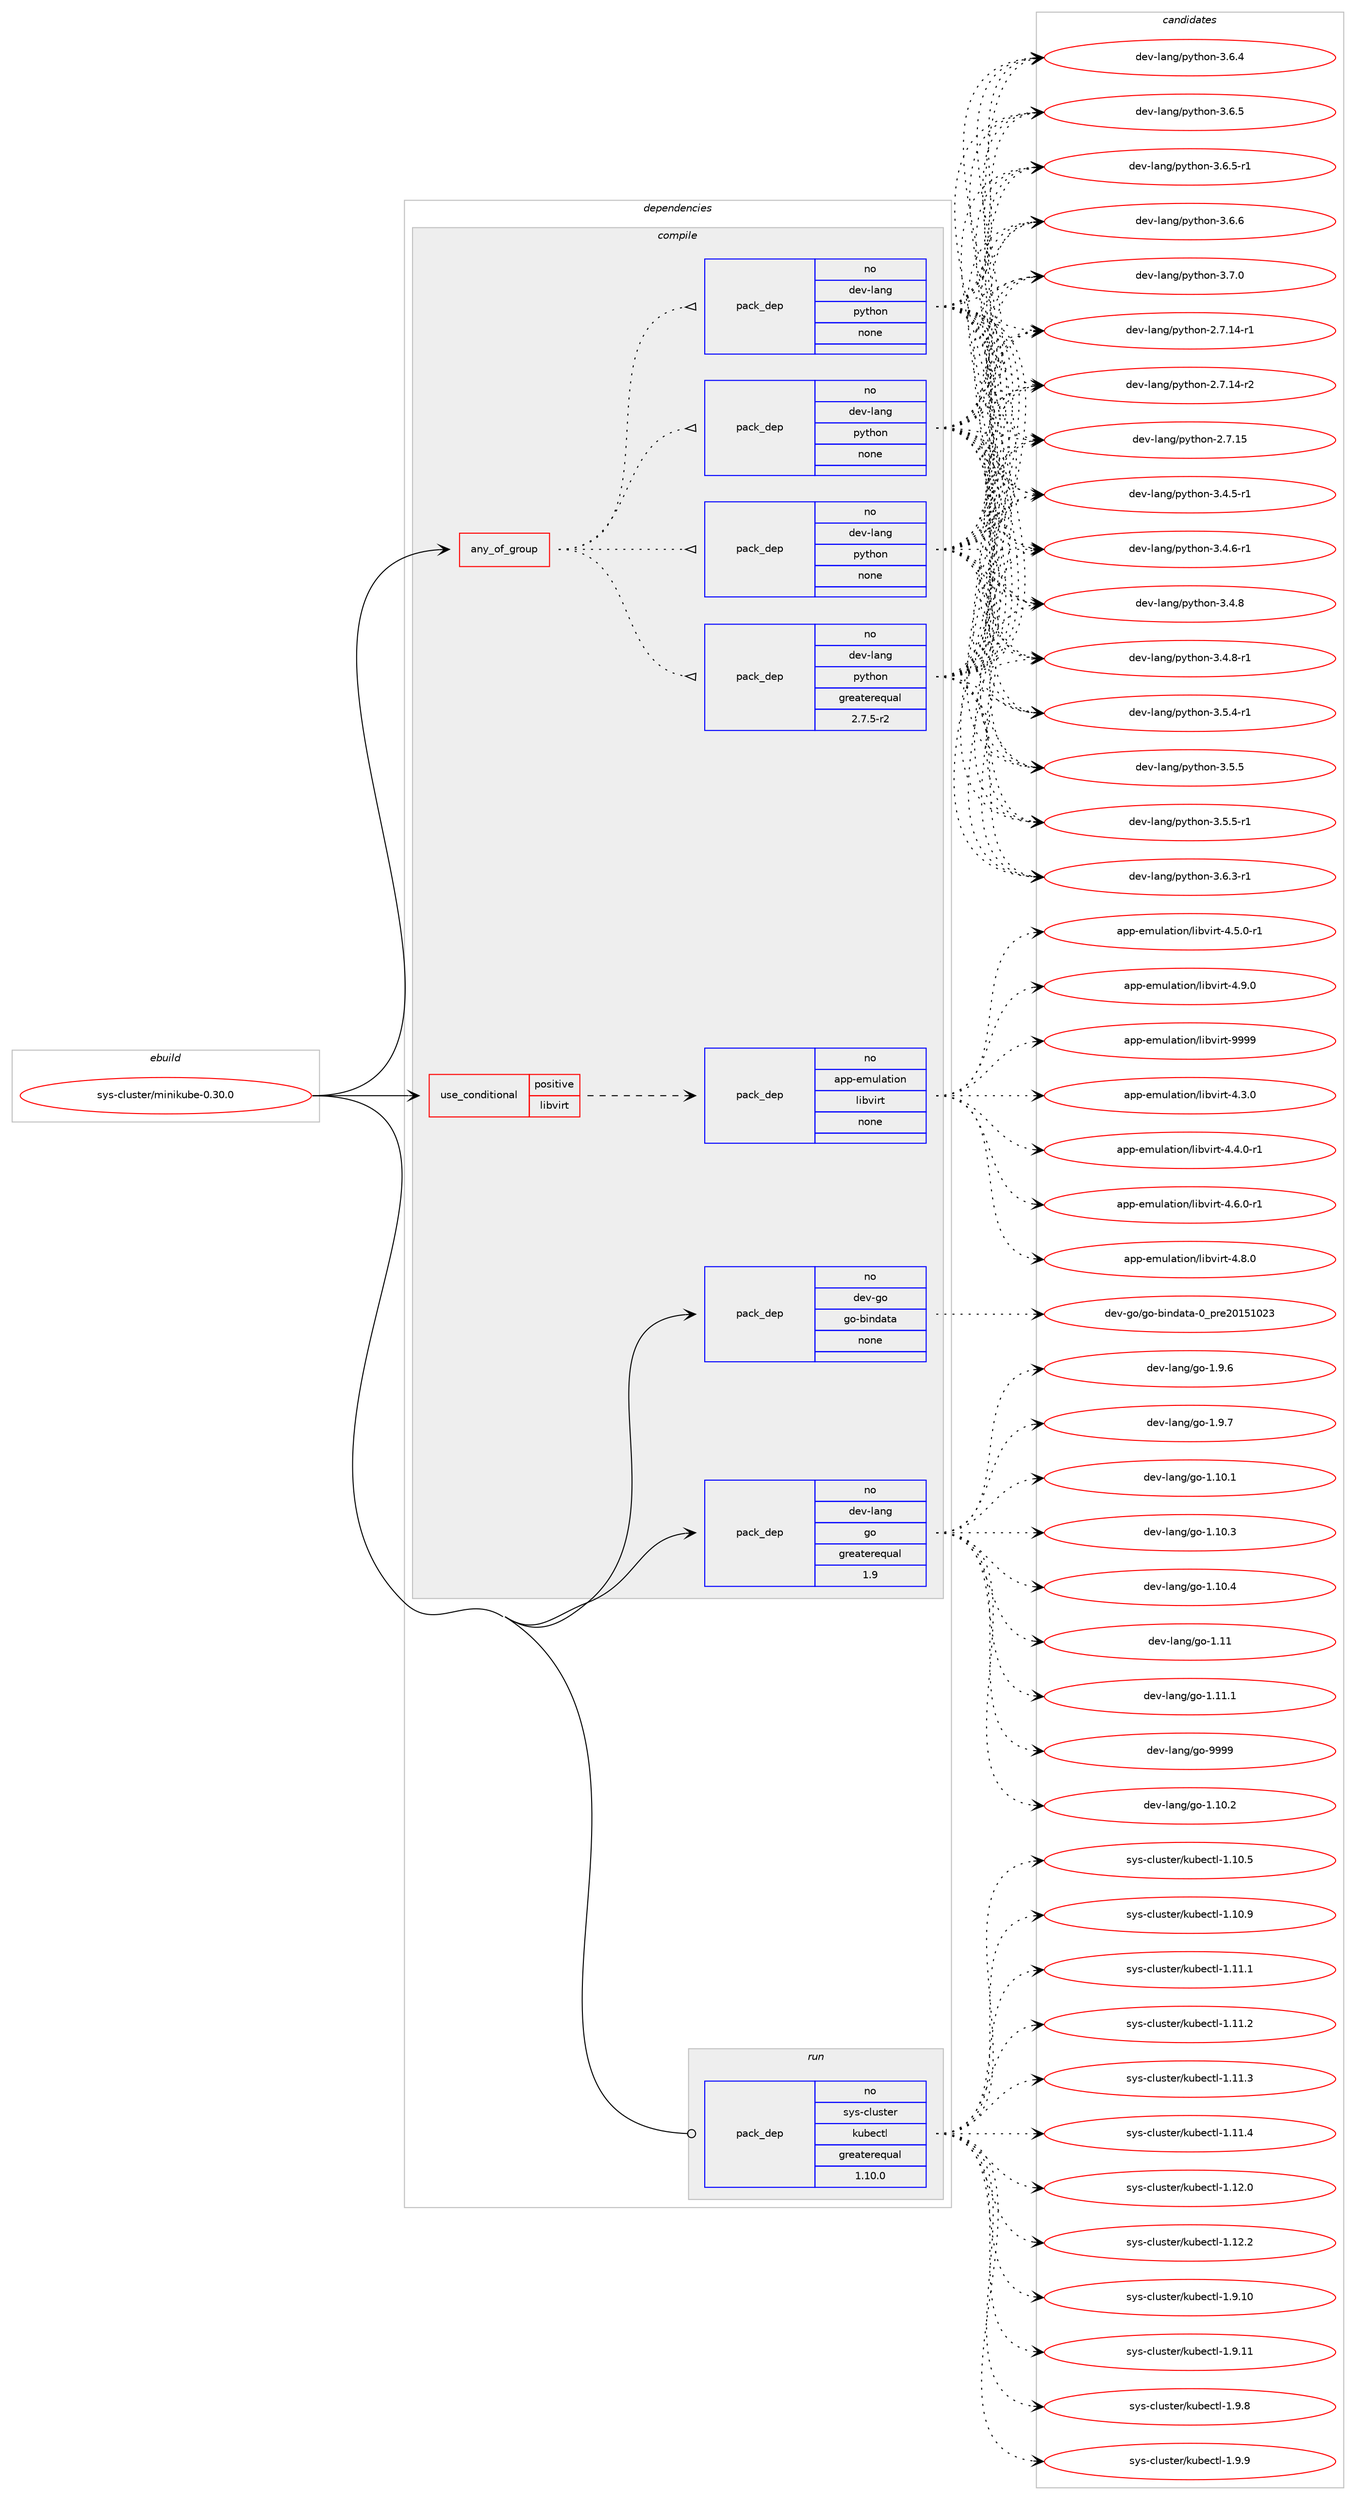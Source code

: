digraph prolog {

# *************
# Graph options
# *************

newrank=true;
concentrate=true;
compound=true;
graph [rankdir=LR,fontname=Helvetica,fontsize=10,ranksep=1.5];#, ranksep=2.5, nodesep=0.2];
edge  [arrowhead=vee];
node  [fontname=Helvetica,fontsize=10];

# **********
# The ebuild
# **********

subgraph cluster_leftcol {
color=gray;
rank=same;
label=<<i>ebuild</i>>;
id [label="sys-cluster/minikube-0.30.0", color=red, width=4, href="../sys-cluster/minikube-0.30.0.svg"];
}

# ****************
# The dependencies
# ****************

subgraph cluster_midcol {
color=gray;
label=<<i>dependencies</i>>;
subgraph cluster_compile {
fillcolor="#eeeeee";
style=filled;
label=<<i>compile</i>>;
subgraph any171 {
dependency7164 [label=<<TABLE BORDER="0" CELLBORDER="1" CELLSPACING="0" CELLPADDING="4"><TR><TD CELLPADDING="10">any_of_group</TD></TR></TABLE>>, shape=none, color=red];subgraph pack5768 {
dependency7165 [label=<<TABLE BORDER="0" CELLBORDER="1" CELLSPACING="0" CELLPADDING="4" WIDTH="220"><TR><TD ROWSPAN="6" CELLPADDING="30">pack_dep</TD></TR><TR><TD WIDTH="110">no</TD></TR><TR><TD>dev-lang</TD></TR><TR><TD>python</TD></TR><TR><TD>none</TD></TR><TR><TD></TD></TR></TABLE>>, shape=none, color=blue];
}
dependency7164:e -> dependency7165:w [weight=20,style="dotted",arrowhead="oinv"];
subgraph pack5769 {
dependency7166 [label=<<TABLE BORDER="0" CELLBORDER="1" CELLSPACING="0" CELLPADDING="4" WIDTH="220"><TR><TD ROWSPAN="6" CELLPADDING="30">pack_dep</TD></TR><TR><TD WIDTH="110">no</TD></TR><TR><TD>dev-lang</TD></TR><TR><TD>python</TD></TR><TR><TD>none</TD></TR><TR><TD></TD></TR></TABLE>>, shape=none, color=blue];
}
dependency7164:e -> dependency7166:w [weight=20,style="dotted",arrowhead="oinv"];
subgraph pack5770 {
dependency7167 [label=<<TABLE BORDER="0" CELLBORDER="1" CELLSPACING="0" CELLPADDING="4" WIDTH="220"><TR><TD ROWSPAN="6" CELLPADDING="30">pack_dep</TD></TR><TR><TD WIDTH="110">no</TD></TR><TR><TD>dev-lang</TD></TR><TR><TD>python</TD></TR><TR><TD>none</TD></TR><TR><TD></TD></TR></TABLE>>, shape=none, color=blue];
}
dependency7164:e -> dependency7167:w [weight=20,style="dotted",arrowhead="oinv"];
subgraph pack5771 {
dependency7168 [label=<<TABLE BORDER="0" CELLBORDER="1" CELLSPACING="0" CELLPADDING="4" WIDTH="220"><TR><TD ROWSPAN="6" CELLPADDING="30">pack_dep</TD></TR><TR><TD WIDTH="110">no</TD></TR><TR><TD>dev-lang</TD></TR><TR><TD>python</TD></TR><TR><TD>greaterequal</TD></TR><TR><TD>2.7.5-r2</TD></TR></TABLE>>, shape=none, color=blue];
}
dependency7164:e -> dependency7168:w [weight=20,style="dotted",arrowhead="oinv"];
}
id:e -> dependency7164:w [weight=20,style="solid",arrowhead="vee"];
subgraph cond1216 {
dependency7169 [label=<<TABLE BORDER="0" CELLBORDER="1" CELLSPACING="0" CELLPADDING="4"><TR><TD ROWSPAN="3" CELLPADDING="10">use_conditional</TD></TR><TR><TD>positive</TD></TR><TR><TD>libvirt</TD></TR></TABLE>>, shape=none, color=red];
subgraph pack5772 {
dependency7170 [label=<<TABLE BORDER="0" CELLBORDER="1" CELLSPACING="0" CELLPADDING="4" WIDTH="220"><TR><TD ROWSPAN="6" CELLPADDING="30">pack_dep</TD></TR><TR><TD WIDTH="110">no</TD></TR><TR><TD>app-emulation</TD></TR><TR><TD>libvirt</TD></TR><TR><TD>none</TD></TR><TR><TD></TD></TR></TABLE>>, shape=none, color=blue];
}
dependency7169:e -> dependency7170:w [weight=20,style="dashed",arrowhead="vee"];
}
id:e -> dependency7169:w [weight=20,style="solid",arrowhead="vee"];
subgraph pack5773 {
dependency7171 [label=<<TABLE BORDER="0" CELLBORDER="1" CELLSPACING="0" CELLPADDING="4" WIDTH="220"><TR><TD ROWSPAN="6" CELLPADDING="30">pack_dep</TD></TR><TR><TD WIDTH="110">no</TD></TR><TR><TD>dev-go</TD></TR><TR><TD>go-bindata</TD></TR><TR><TD>none</TD></TR><TR><TD></TD></TR></TABLE>>, shape=none, color=blue];
}
id:e -> dependency7171:w [weight=20,style="solid",arrowhead="vee"];
subgraph pack5774 {
dependency7172 [label=<<TABLE BORDER="0" CELLBORDER="1" CELLSPACING="0" CELLPADDING="4" WIDTH="220"><TR><TD ROWSPAN="6" CELLPADDING="30">pack_dep</TD></TR><TR><TD WIDTH="110">no</TD></TR><TR><TD>dev-lang</TD></TR><TR><TD>go</TD></TR><TR><TD>greaterequal</TD></TR><TR><TD>1.9</TD></TR></TABLE>>, shape=none, color=blue];
}
id:e -> dependency7172:w [weight=20,style="solid",arrowhead="vee"];
}
subgraph cluster_compileandrun {
fillcolor="#eeeeee";
style=filled;
label=<<i>compile and run</i>>;
}
subgraph cluster_run {
fillcolor="#eeeeee";
style=filled;
label=<<i>run</i>>;
subgraph pack5775 {
dependency7173 [label=<<TABLE BORDER="0" CELLBORDER="1" CELLSPACING="0" CELLPADDING="4" WIDTH="220"><TR><TD ROWSPAN="6" CELLPADDING="30">pack_dep</TD></TR><TR><TD WIDTH="110">no</TD></TR><TR><TD>sys-cluster</TD></TR><TR><TD>kubectl</TD></TR><TR><TD>greaterequal</TD></TR><TR><TD>1.10.0</TD></TR></TABLE>>, shape=none, color=blue];
}
id:e -> dependency7173:w [weight=20,style="solid",arrowhead="odot"];
}
}

# **************
# The candidates
# **************

subgraph cluster_choices {
rank=same;
color=gray;
label=<<i>candidates</i>>;

subgraph choice5768 {
color=black;
nodesep=1;
choice100101118451089711010347112121116104111110455046554649524511449 [label="dev-lang/python-2.7.14-r1", color=red, width=4,href="../dev-lang/python-2.7.14-r1.svg"];
choice100101118451089711010347112121116104111110455046554649524511450 [label="dev-lang/python-2.7.14-r2", color=red, width=4,href="../dev-lang/python-2.7.14-r2.svg"];
choice10010111845108971101034711212111610411111045504655464953 [label="dev-lang/python-2.7.15", color=red, width=4,href="../dev-lang/python-2.7.15.svg"];
choice1001011184510897110103471121211161041111104551465246534511449 [label="dev-lang/python-3.4.5-r1", color=red, width=4,href="../dev-lang/python-3.4.5-r1.svg"];
choice1001011184510897110103471121211161041111104551465246544511449 [label="dev-lang/python-3.4.6-r1", color=red, width=4,href="../dev-lang/python-3.4.6-r1.svg"];
choice100101118451089711010347112121116104111110455146524656 [label="dev-lang/python-3.4.8", color=red, width=4,href="../dev-lang/python-3.4.8.svg"];
choice1001011184510897110103471121211161041111104551465246564511449 [label="dev-lang/python-3.4.8-r1", color=red, width=4,href="../dev-lang/python-3.4.8-r1.svg"];
choice1001011184510897110103471121211161041111104551465346524511449 [label="dev-lang/python-3.5.4-r1", color=red, width=4,href="../dev-lang/python-3.5.4-r1.svg"];
choice100101118451089711010347112121116104111110455146534653 [label="dev-lang/python-3.5.5", color=red, width=4,href="../dev-lang/python-3.5.5.svg"];
choice1001011184510897110103471121211161041111104551465346534511449 [label="dev-lang/python-3.5.5-r1", color=red, width=4,href="../dev-lang/python-3.5.5-r1.svg"];
choice1001011184510897110103471121211161041111104551465446514511449 [label="dev-lang/python-3.6.3-r1", color=red, width=4,href="../dev-lang/python-3.6.3-r1.svg"];
choice100101118451089711010347112121116104111110455146544652 [label="dev-lang/python-3.6.4", color=red, width=4,href="../dev-lang/python-3.6.4.svg"];
choice100101118451089711010347112121116104111110455146544653 [label="dev-lang/python-3.6.5", color=red, width=4,href="../dev-lang/python-3.6.5.svg"];
choice1001011184510897110103471121211161041111104551465446534511449 [label="dev-lang/python-3.6.5-r1", color=red, width=4,href="../dev-lang/python-3.6.5-r1.svg"];
choice100101118451089711010347112121116104111110455146544654 [label="dev-lang/python-3.6.6", color=red, width=4,href="../dev-lang/python-3.6.6.svg"];
choice100101118451089711010347112121116104111110455146554648 [label="dev-lang/python-3.7.0", color=red, width=4,href="../dev-lang/python-3.7.0.svg"];
dependency7165:e -> choice100101118451089711010347112121116104111110455046554649524511449:w [style=dotted,weight="100"];
dependency7165:e -> choice100101118451089711010347112121116104111110455046554649524511450:w [style=dotted,weight="100"];
dependency7165:e -> choice10010111845108971101034711212111610411111045504655464953:w [style=dotted,weight="100"];
dependency7165:e -> choice1001011184510897110103471121211161041111104551465246534511449:w [style=dotted,weight="100"];
dependency7165:e -> choice1001011184510897110103471121211161041111104551465246544511449:w [style=dotted,weight="100"];
dependency7165:e -> choice100101118451089711010347112121116104111110455146524656:w [style=dotted,weight="100"];
dependency7165:e -> choice1001011184510897110103471121211161041111104551465246564511449:w [style=dotted,weight="100"];
dependency7165:e -> choice1001011184510897110103471121211161041111104551465346524511449:w [style=dotted,weight="100"];
dependency7165:e -> choice100101118451089711010347112121116104111110455146534653:w [style=dotted,weight="100"];
dependency7165:e -> choice1001011184510897110103471121211161041111104551465346534511449:w [style=dotted,weight="100"];
dependency7165:e -> choice1001011184510897110103471121211161041111104551465446514511449:w [style=dotted,weight="100"];
dependency7165:e -> choice100101118451089711010347112121116104111110455146544652:w [style=dotted,weight="100"];
dependency7165:e -> choice100101118451089711010347112121116104111110455146544653:w [style=dotted,weight="100"];
dependency7165:e -> choice1001011184510897110103471121211161041111104551465446534511449:w [style=dotted,weight="100"];
dependency7165:e -> choice100101118451089711010347112121116104111110455146544654:w [style=dotted,weight="100"];
dependency7165:e -> choice100101118451089711010347112121116104111110455146554648:w [style=dotted,weight="100"];
}
subgraph choice5769 {
color=black;
nodesep=1;
choice100101118451089711010347112121116104111110455046554649524511449 [label="dev-lang/python-2.7.14-r1", color=red, width=4,href="../dev-lang/python-2.7.14-r1.svg"];
choice100101118451089711010347112121116104111110455046554649524511450 [label="dev-lang/python-2.7.14-r2", color=red, width=4,href="../dev-lang/python-2.7.14-r2.svg"];
choice10010111845108971101034711212111610411111045504655464953 [label="dev-lang/python-2.7.15", color=red, width=4,href="../dev-lang/python-2.7.15.svg"];
choice1001011184510897110103471121211161041111104551465246534511449 [label="dev-lang/python-3.4.5-r1", color=red, width=4,href="../dev-lang/python-3.4.5-r1.svg"];
choice1001011184510897110103471121211161041111104551465246544511449 [label="dev-lang/python-3.4.6-r1", color=red, width=4,href="../dev-lang/python-3.4.6-r1.svg"];
choice100101118451089711010347112121116104111110455146524656 [label="dev-lang/python-3.4.8", color=red, width=4,href="../dev-lang/python-3.4.8.svg"];
choice1001011184510897110103471121211161041111104551465246564511449 [label="dev-lang/python-3.4.8-r1", color=red, width=4,href="../dev-lang/python-3.4.8-r1.svg"];
choice1001011184510897110103471121211161041111104551465346524511449 [label="dev-lang/python-3.5.4-r1", color=red, width=4,href="../dev-lang/python-3.5.4-r1.svg"];
choice100101118451089711010347112121116104111110455146534653 [label="dev-lang/python-3.5.5", color=red, width=4,href="../dev-lang/python-3.5.5.svg"];
choice1001011184510897110103471121211161041111104551465346534511449 [label="dev-lang/python-3.5.5-r1", color=red, width=4,href="../dev-lang/python-3.5.5-r1.svg"];
choice1001011184510897110103471121211161041111104551465446514511449 [label="dev-lang/python-3.6.3-r1", color=red, width=4,href="../dev-lang/python-3.6.3-r1.svg"];
choice100101118451089711010347112121116104111110455146544652 [label="dev-lang/python-3.6.4", color=red, width=4,href="../dev-lang/python-3.6.4.svg"];
choice100101118451089711010347112121116104111110455146544653 [label="dev-lang/python-3.6.5", color=red, width=4,href="../dev-lang/python-3.6.5.svg"];
choice1001011184510897110103471121211161041111104551465446534511449 [label="dev-lang/python-3.6.5-r1", color=red, width=4,href="../dev-lang/python-3.6.5-r1.svg"];
choice100101118451089711010347112121116104111110455146544654 [label="dev-lang/python-3.6.6", color=red, width=4,href="../dev-lang/python-3.6.6.svg"];
choice100101118451089711010347112121116104111110455146554648 [label="dev-lang/python-3.7.0", color=red, width=4,href="../dev-lang/python-3.7.0.svg"];
dependency7166:e -> choice100101118451089711010347112121116104111110455046554649524511449:w [style=dotted,weight="100"];
dependency7166:e -> choice100101118451089711010347112121116104111110455046554649524511450:w [style=dotted,weight="100"];
dependency7166:e -> choice10010111845108971101034711212111610411111045504655464953:w [style=dotted,weight="100"];
dependency7166:e -> choice1001011184510897110103471121211161041111104551465246534511449:w [style=dotted,weight="100"];
dependency7166:e -> choice1001011184510897110103471121211161041111104551465246544511449:w [style=dotted,weight="100"];
dependency7166:e -> choice100101118451089711010347112121116104111110455146524656:w [style=dotted,weight="100"];
dependency7166:e -> choice1001011184510897110103471121211161041111104551465246564511449:w [style=dotted,weight="100"];
dependency7166:e -> choice1001011184510897110103471121211161041111104551465346524511449:w [style=dotted,weight="100"];
dependency7166:e -> choice100101118451089711010347112121116104111110455146534653:w [style=dotted,weight="100"];
dependency7166:e -> choice1001011184510897110103471121211161041111104551465346534511449:w [style=dotted,weight="100"];
dependency7166:e -> choice1001011184510897110103471121211161041111104551465446514511449:w [style=dotted,weight="100"];
dependency7166:e -> choice100101118451089711010347112121116104111110455146544652:w [style=dotted,weight="100"];
dependency7166:e -> choice100101118451089711010347112121116104111110455146544653:w [style=dotted,weight="100"];
dependency7166:e -> choice1001011184510897110103471121211161041111104551465446534511449:w [style=dotted,weight="100"];
dependency7166:e -> choice100101118451089711010347112121116104111110455146544654:w [style=dotted,weight="100"];
dependency7166:e -> choice100101118451089711010347112121116104111110455146554648:w [style=dotted,weight="100"];
}
subgraph choice5770 {
color=black;
nodesep=1;
choice100101118451089711010347112121116104111110455046554649524511449 [label="dev-lang/python-2.7.14-r1", color=red, width=4,href="../dev-lang/python-2.7.14-r1.svg"];
choice100101118451089711010347112121116104111110455046554649524511450 [label="dev-lang/python-2.7.14-r2", color=red, width=4,href="../dev-lang/python-2.7.14-r2.svg"];
choice10010111845108971101034711212111610411111045504655464953 [label="dev-lang/python-2.7.15", color=red, width=4,href="../dev-lang/python-2.7.15.svg"];
choice1001011184510897110103471121211161041111104551465246534511449 [label="dev-lang/python-3.4.5-r1", color=red, width=4,href="../dev-lang/python-3.4.5-r1.svg"];
choice1001011184510897110103471121211161041111104551465246544511449 [label="dev-lang/python-3.4.6-r1", color=red, width=4,href="../dev-lang/python-3.4.6-r1.svg"];
choice100101118451089711010347112121116104111110455146524656 [label="dev-lang/python-3.4.8", color=red, width=4,href="../dev-lang/python-3.4.8.svg"];
choice1001011184510897110103471121211161041111104551465246564511449 [label="dev-lang/python-3.4.8-r1", color=red, width=4,href="../dev-lang/python-3.4.8-r1.svg"];
choice1001011184510897110103471121211161041111104551465346524511449 [label="dev-lang/python-3.5.4-r1", color=red, width=4,href="../dev-lang/python-3.5.4-r1.svg"];
choice100101118451089711010347112121116104111110455146534653 [label="dev-lang/python-3.5.5", color=red, width=4,href="../dev-lang/python-3.5.5.svg"];
choice1001011184510897110103471121211161041111104551465346534511449 [label="dev-lang/python-3.5.5-r1", color=red, width=4,href="../dev-lang/python-3.5.5-r1.svg"];
choice1001011184510897110103471121211161041111104551465446514511449 [label="dev-lang/python-3.6.3-r1", color=red, width=4,href="../dev-lang/python-3.6.3-r1.svg"];
choice100101118451089711010347112121116104111110455146544652 [label="dev-lang/python-3.6.4", color=red, width=4,href="../dev-lang/python-3.6.4.svg"];
choice100101118451089711010347112121116104111110455146544653 [label="dev-lang/python-3.6.5", color=red, width=4,href="../dev-lang/python-3.6.5.svg"];
choice1001011184510897110103471121211161041111104551465446534511449 [label="dev-lang/python-3.6.5-r1", color=red, width=4,href="../dev-lang/python-3.6.5-r1.svg"];
choice100101118451089711010347112121116104111110455146544654 [label="dev-lang/python-3.6.6", color=red, width=4,href="../dev-lang/python-3.6.6.svg"];
choice100101118451089711010347112121116104111110455146554648 [label="dev-lang/python-3.7.0", color=red, width=4,href="../dev-lang/python-3.7.0.svg"];
dependency7167:e -> choice100101118451089711010347112121116104111110455046554649524511449:w [style=dotted,weight="100"];
dependency7167:e -> choice100101118451089711010347112121116104111110455046554649524511450:w [style=dotted,weight="100"];
dependency7167:e -> choice10010111845108971101034711212111610411111045504655464953:w [style=dotted,weight="100"];
dependency7167:e -> choice1001011184510897110103471121211161041111104551465246534511449:w [style=dotted,weight="100"];
dependency7167:e -> choice1001011184510897110103471121211161041111104551465246544511449:w [style=dotted,weight="100"];
dependency7167:e -> choice100101118451089711010347112121116104111110455146524656:w [style=dotted,weight="100"];
dependency7167:e -> choice1001011184510897110103471121211161041111104551465246564511449:w [style=dotted,weight="100"];
dependency7167:e -> choice1001011184510897110103471121211161041111104551465346524511449:w [style=dotted,weight="100"];
dependency7167:e -> choice100101118451089711010347112121116104111110455146534653:w [style=dotted,weight="100"];
dependency7167:e -> choice1001011184510897110103471121211161041111104551465346534511449:w [style=dotted,weight="100"];
dependency7167:e -> choice1001011184510897110103471121211161041111104551465446514511449:w [style=dotted,weight="100"];
dependency7167:e -> choice100101118451089711010347112121116104111110455146544652:w [style=dotted,weight="100"];
dependency7167:e -> choice100101118451089711010347112121116104111110455146544653:w [style=dotted,weight="100"];
dependency7167:e -> choice1001011184510897110103471121211161041111104551465446534511449:w [style=dotted,weight="100"];
dependency7167:e -> choice100101118451089711010347112121116104111110455146544654:w [style=dotted,weight="100"];
dependency7167:e -> choice100101118451089711010347112121116104111110455146554648:w [style=dotted,weight="100"];
}
subgraph choice5771 {
color=black;
nodesep=1;
choice100101118451089711010347112121116104111110455046554649524511449 [label="dev-lang/python-2.7.14-r1", color=red, width=4,href="../dev-lang/python-2.7.14-r1.svg"];
choice100101118451089711010347112121116104111110455046554649524511450 [label="dev-lang/python-2.7.14-r2", color=red, width=4,href="../dev-lang/python-2.7.14-r2.svg"];
choice10010111845108971101034711212111610411111045504655464953 [label="dev-lang/python-2.7.15", color=red, width=4,href="../dev-lang/python-2.7.15.svg"];
choice1001011184510897110103471121211161041111104551465246534511449 [label="dev-lang/python-3.4.5-r1", color=red, width=4,href="../dev-lang/python-3.4.5-r1.svg"];
choice1001011184510897110103471121211161041111104551465246544511449 [label="dev-lang/python-3.4.6-r1", color=red, width=4,href="../dev-lang/python-3.4.6-r1.svg"];
choice100101118451089711010347112121116104111110455146524656 [label="dev-lang/python-3.4.8", color=red, width=4,href="../dev-lang/python-3.4.8.svg"];
choice1001011184510897110103471121211161041111104551465246564511449 [label="dev-lang/python-3.4.8-r1", color=red, width=4,href="../dev-lang/python-3.4.8-r1.svg"];
choice1001011184510897110103471121211161041111104551465346524511449 [label="dev-lang/python-3.5.4-r1", color=red, width=4,href="../dev-lang/python-3.5.4-r1.svg"];
choice100101118451089711010347112121116104111110455146534653 [label="dev-lang/python-3.5.5", color=red, width=4,href="../dev-lang/python-3.5.5.svg"];
choice1001011184510897110103471121211161041111104551465346534511449 [label="dev-lang/python-3.5.5-r1", color=red, width=4,href="../dev-lang/python-3.5.5-r1.svg"];
choice1001011184510897110103471121211161041111104551465446514511449 [label="dev-lang/python-3.6.3-r1", color=red, width=4,href="../dev-lang/python-3.6.3-r1.svg"];
choice100101118451089711010347112121116104111110455146544652 [label="dev-lang/python-3.6.4", color=red, width=4,href="../dev-lang/python-3.6.4.svg"];
choice100101118451089711010347112121116104111110455146544653 [label="dev-lang/python-3.6.5", color=red, width=4,href="../dev-lang/python-3.6.5.svg"];
choice1001011184510897110103471121211161041111104551465446534511449 [label="dev-lang/python-3.6.5-r1", color=red, width=4,href="../dev-lang/python-3.6.5-r1.svg"];
choice100101118451089711010347112121116104111110455146544654 [label="dev-lang/python-3.6.6", color=red, width=4,href="../dev-lang/python-3.6.6.svg"];
choice100101118451089711010347112121116104111110455146554648 [label="dev-lang/python-3.7.0", color=red, width=4,href="../dev-lang/python-3.7.0.svg"];
dependency7168:e -> choice100101118451089711010347112121116104111110455046554649524511449:w [style=dotted,weight="100"];
dependency7168:e -> choice100101118451089711010347112121116104111110455046554649524511450:w [style=dotted,weight="100"];
dependency7168:e -> choice10010111845108971101034711212111610411111045504655464953:w [style=dotted,weight="100"];
dependency7168:e -> choice1001011184510897110103471121211161041111104551465246534511449:w [style=dotted,weight="100"];
dependency7168:e -> choice1001011184510897110103471121211161041111104551465246544511449:w [style=dotted,weight="100"];
dependency7168:e -> choice100101118451089711010347112121116104111110455146524656:w [style=dotted,weight="100"];
dependency7168:e -> choice1001011184510897110103471121211161041111104551465246564511449:w [style=dotted,weight="100"];
dependency7168:e -> choice1001011184510897110103471121211161041111104551465346524511449:w [style=dotted,weight="100"];
dependency7168:e -> choice100101118451089711010347112121116104111110455146534653:w [style=dotted,weight="100"];
dependency7168:e -> choice1001011184510897110103471121211161041111104551465346534511449:w [style=dotted,weight="100"];
dependency7168:e -> choice1001011184510897110103471121211161041111104551465446514511449:w [style=dotted,weight="100"];
dependency7168:e -> choice100101118451089711010347112121116104111110455146544652:w [style=dotted,weight="100"];
dependency7168:e -> choice100101118451089711010347112121116104111110455146544653:w [style=dotted,weight="100"];
dependency7168:e -> choice1001011184510897110103471121211161041111104551465446534511449:w [style=dotted,weight="100"];
dependency7168:e -> choice100101118451089711010347112121116104111110455146544654:w [style=dotted,weight="100"];
dependency7168:e -> choice100101118451089711010347112121116104111110455146554648:w [style=dotted,weight="100"];
}
subgraph choice5772 {
color=black;
nodesep=1;
choice9711211245101109117108971161051111104710810598118105114116455246514648 [label="app-emulation/libvirt-4.3.0", color=red, width=4,href="../app-emulation/libvirt-4.3.0.svg"];
choice97112112451011091171089711610511111047108105981181051141164552465246484511449 [label="app-emulation/libvirt-4.4.0-r1", color=red, width=4,href="../app-emulation/libvirt-4.4.0-r1.svg"];
choice97112112451011091171089711610511111047108105981181051141164552465446484511449 [label="app-emulation/libvirt-4.6.0-r1", color=red, width=4,href="../app-emulation/libvirt-4.6.0-r1.svg"];
choice9711211245101109117108971161051111104710810598118105114116455246564648 [label="app-emulation/libvirt-4.8.0", color=red, width=4,href="../app-emulation/libvirt-4.8.0.svg"];
choice97112112451011091171089711610511111047108105981181051141164552465346484511449 [label="app-emulation/libvirt-4.5.0-r1", color=red, width=4,href="../app-emulation/libvirt-4.5.0-r1.svg"];
choice9711211245101109117108971161051111104710810598118105114116455246574648 [label="app-emulation/libvirt-4.9.0", color=red, width=4,href="../app-emulation/libvirt-4.9.0.svg"];
choice97112112451011091171089711610511111047108105981181051141164557575757 [label="app-emulation/libvirt-9999", color=red, width=4,href="../app-emulation/libvirt-9999.svg"];
dependency7170:e -> choice9711211245101109117108971161051111104710810598118105114116455246514648:w [style=dotted,weight="100"];
dependency7170:e -> choice97112112451011091171089711610511111047108105981181051141164552465246484511449:w [style=dotted,weight="100"];
dependency7170:e -> choice97112112451011091171089711610511111047108105981181051141164552465446484511449:w [style=dotted,weight="100"];
dependency7170:e -> choice9711211245101109117108971161051111104710810598118105114116455246564648:w [style=dotted,weight="100"];
dependency7170:e -> choice97112112451011091171089711610511111047108105981181051141164552465346484511449:w [style=dotted,weight="100"];
dependency7170:e -> choice9711211245101109117108971161051111104710810598118105114116455246574648:w [style=dotted,weight="100"];
dependency7170:e -> choice97112112451011091171089711610511111047108105981181051141164557575757:w [style=dotted,weight="100"];
}
subgraph choice5773 {
color=black;
nodesep=1;
choice1001011184510311147103111459810511010097116974548951121141015048495349485051 [label="dev-go/go-bindata-0_pre20151023", color=red, width=4,href="../dev-go/go-bindata-0_pre20151023.svg"];
dependency7171:e -> choice1001011184510311147103111459810511010097116974548951121141015048495349485051:w [style=dotted,weight="100"];
}
subgraph choice5774 {
color=black;
nodesep=1;
choice10010111845108971101034710311145494649484650 [label="dev-lang/go-1.10.2", color=red, width=4,href="../dev-lang/go-1.10.2.svg"];
choice100101118451089711010347103111454946574654 [label="dev-lang/go-1.9.6", color=red, width=4,href="../dev-lang/go-1.9.6.svg"];
choice100101118451089711010347103111454946574655 [label="dev-lang/go-1.9.7", color=red, width=4,href="../dev-lang/go-1.9.7.svg"];
choice10010111845108971101034710311145494649484649 [label="dev-lang/go-1.10.1", color=red, width=4,href="../dev-lang/go-1.10.1.svg"];
choice10010111845108971101034710311145494649484651 [label="dev-lang/go-1.10.3", color=red, width=4,href="../dev-lang/go-1.10.3.svg"];
choice10010111845108971101034710311145494649484652 [label="dev-lang/go-1.10.4", color=red, width=4,href="../dev-lang/go-1.10.4.svg"];
choice1001011184510897110103471031114549464949 [label="dev-lang/go-1.11", color=red, width=4,href="../dev-lang/go-1.11.svg"];
choice10010111845108971101034710311145494649494649 [label="dev-lang/go-1.11.1", color=red, width=4,href="../dev-lang/go-1.11.1.svg"];
choice1001011184510897110103471031114557575757 [label="dev-lang/go-9999", color=red, width=4,href="../dev-lang/go-9999.svg"];
dependency7172:e -> choice10010111845108971101034710311145494649484650:w [style=dotted,weight="100"];
dependency7172:e -> choice100101118451089711010347103111454946574654:w [style=dotted,weight="100"];
dependency7172:e -> choice100101118451089711010347103111454946574655:w [style=dotted,weight="100"];
dependency7172:e -> choice10010111845108971101034710311145494649484649:w [style=dotted,weight="100"];
dependency7172:e -> choice10010111845108971101034710311145494649484651:w [style=dotted,weight="100"];
dependency7172:e -> choice10010111845108971101034710311145494649484652:w [style=dotted,weight="100"];
dependency7172:e -> choice1001011184510897110103471031114549464949:w [style=dotted,weight="100"];
dependency7172:e -> choice10010111845108971101034710311145494649494649:w [style=dotted,weight="100"];
dependency7172:e -> choice1001011184510897110103471031114557575757:w [style=dotted,weight="100"];
}
subgraph choice5775 {
color=black;
nodesep=1;
choice115121115459910811711511610111447107117981019911610845494649484653 [label="sys-cluster/kubectl-1.10.5", color=red, width=4,href="../sys-cluster/kubectl-1.10.5.svg"];
choice115121115459910811711511610111447107117981019911610845494649484657 [label="sys-cluster/kubectl-1.10.9", color=red, width=4,href="../sys-cluster/kubectl-1.10.9.svg"];
choice115121115459910811711511610111447107117981019911610845494649494649 [label="sys-cluster/kubectl-1.11.1", color=red, width=4,href="../sys-cluster/kubectl-1.11.1.svg"];
choice115121115459910811711511610111447107117981019911610845494649494650 [label="sys-cluster/kubectl-1.11.2", color=red, width=4,href="../sys-cluster/kubectl-1.11.2.svg"];
choice115121115459910811711511610111447107117981019911610845494649494651 [label="sys-cluster/kubectl-1.11.3", color=red, width=4,href="../sys-cluster/kubectl-1.11.3.svg"];
choice115121115459910811711511610111447107117981019911610845494649494652 [label="sys-cluster/kubectl-1.11.4", color=red, width=4,href="../sys-cluster/kubectl-1.11.4.svg"];
choice115121115459910811711511610111447107117981019911610845494649504648 [label="sys-cluster/kubectl-1.12.0", color=red, width=4,href="../sys-cluster/kubectl-1.12.0.svg"];
choice115121115459910811711511610111447107117981019911610845494649504650 [label="sys-cluster/kubectl-1.12.2", color=red, width=4,href="../sys-cluster/kubectl-1.12.2.svg"];
choice115121115459910811711511610111447107117981019911610845494657464948 [label="sys-cluster/kubectl-1.9.10", color=red, width=4,href="../sys-cluster/kubectl-1.9.10.svg"];
choice115121115459910811711511610111447107117981019911610845494657464949 [label="sys-cluster/kubectl-1.9.11", color=red, width=4,href="../sys-cluster/kubectl-1.9.11.svg"];
choice1151211154599108117115116101114471071179810199116108454946574656 [label="sys-cluster/kubectl-1.9.8", color=red, width=4,href="../sys-cluster/kubectl-1.9.8.svg"];
choice1151211154599108117115116101114471071179810199116108454946574657 [label="sys-cluster/kubectl-1.9.9", color=red, width=4,href="../sys-cluster/kubectl-1.9.9.svg"];
dependency7173:e -> choice115121115459910811711511610111447107117981019911610845494649484653:w [style=dotted,weight="100"];
dependency7173:e -> choice115121115459910811711511610111447107117981019911610845494649484657:w [style=dotted,weight="100"];
dependency7173:e -> choice115121115459910811711511610111447107117981019911610845494649494649:w [style=dotted,weight="100"];
dependency7173:e -> choice115121115459910811711511610111447107117981019911610845494649494650:w [style=dotted,weight="100"];
dependency7173:e -> choice115121115459910811711511610111447107117981019911610845494649494651:w [style=dotted,weight="100"];
dependency7173:e -> choice115121115459910811711511610111447107117981019911610845494649494652:w [style=dotted,weight="100"];
dependency7173:e -> choice115121115459910811711511610111447107117981019911610845494649504648:w [style=dotted,weight="100"];
dependency7173:e -> choice115121115459910811711511610111447107117981019911610845494649504650:w [style=dotted,weight="100"];
dependency7173:e -> choice115121115459910811711511610111447107117981019911610845494657464948:w [style=dotted,weight="100"];
dependency7173:e -> choice115121115459910811711511610111447107117981019911610845494657464949:w [style=dotted,weight="100"];
dependency7173:e -> choice1151211154599108117115116101114471071179810199116108454946574656:w [style=dotted,weight="100"];
dependency7173:e -> choice1151211154599108117115116101114471071179810199116108454946574657:w [style=dotted,weight="100"];
}
}

}
